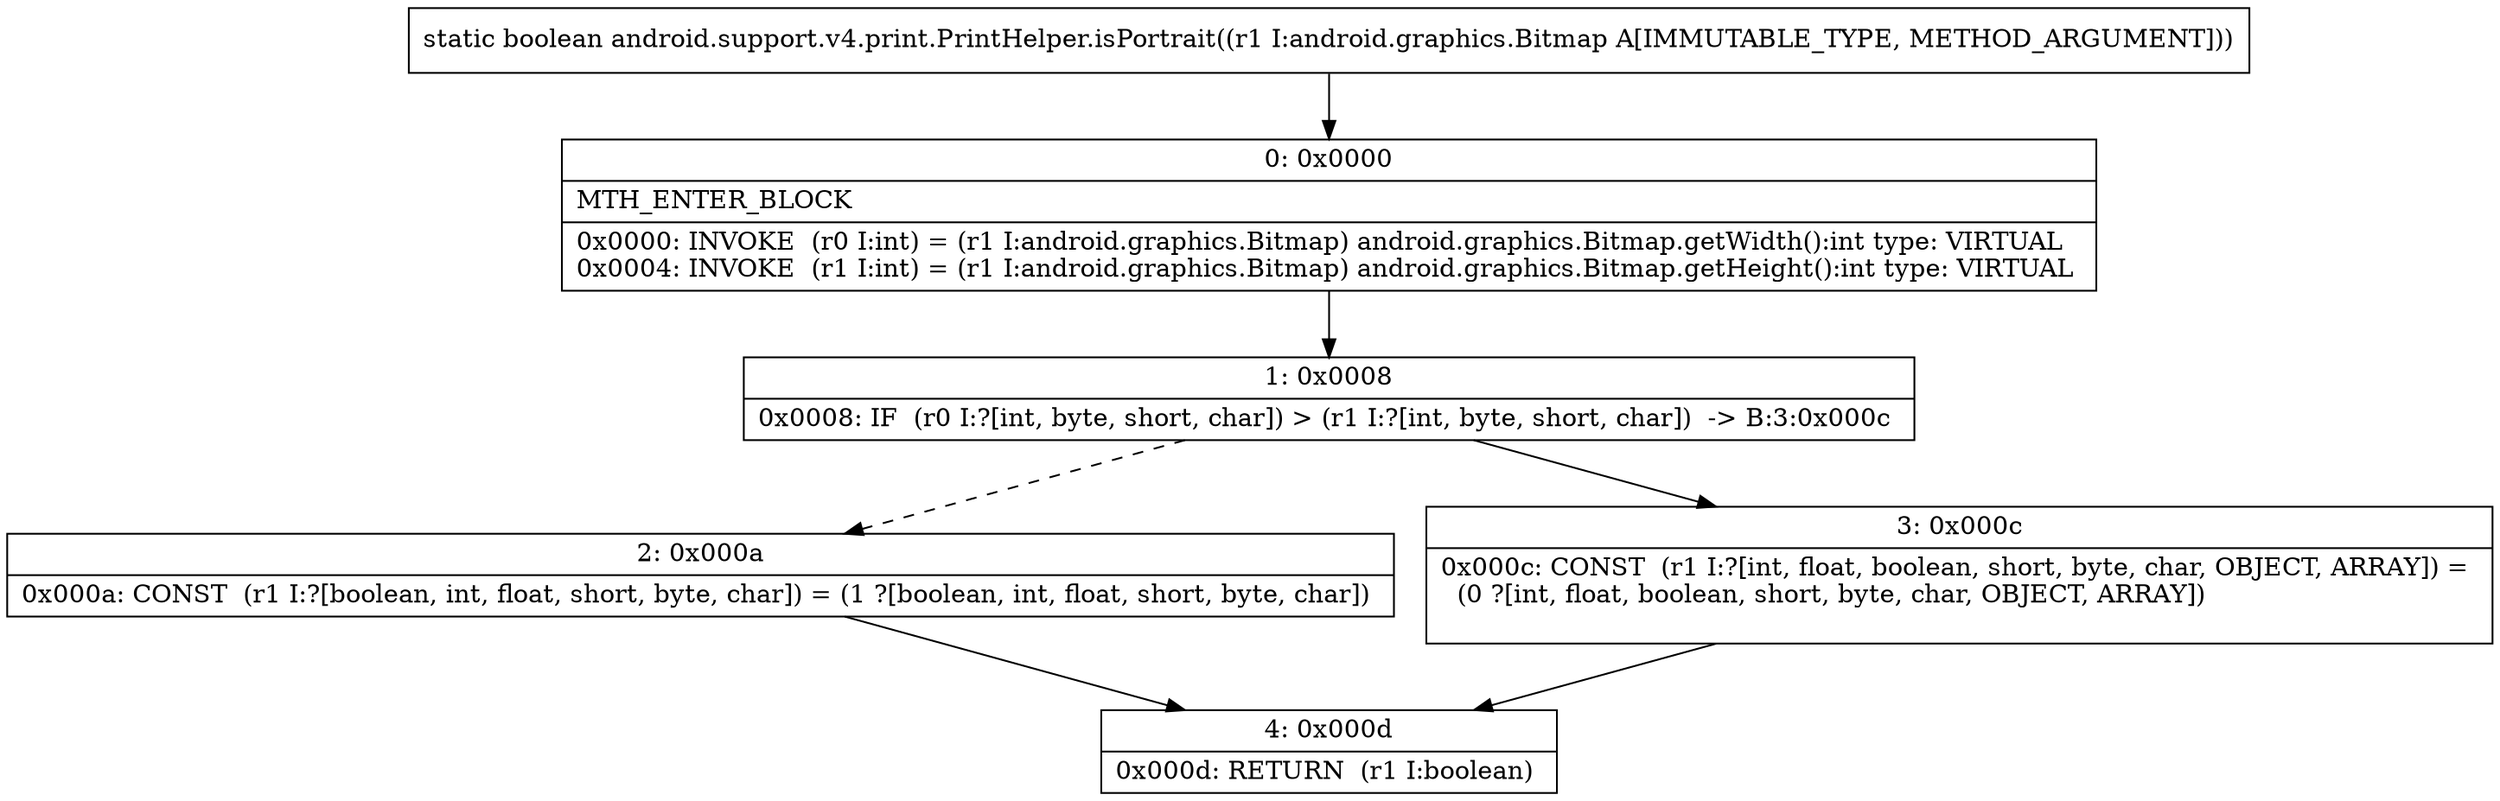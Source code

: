 digraph "CFG forandroid.support.v4.print.PrintHelper.isPortrait(Landroid\/graphics\/Bitmap;)Z" {
Node_0 [shape=record,label="{0\:\ 0x0000|MTH_ENTER_BLOCK\l|0x0000: INVOKE  (r0 I:int) = (r1 I:android.graphics.Bitmap) android.graphics.Bitmap.getWidth():int type: VIRTUAL \l0x0004: INVOKE  (r1 I:int) = (r1 I:android.graphics.Bitmap) android.graphics.Bitmap.getHeight():int type: VIRTUAL \l}"];
Node_1 [shape=record,label="{1\:\ 0x0008|0x0008: IF  (r0 I:?[int, byte, short, char]) \> (r1 I:?[int, byte, short, char])  \-\> B:3:0x000c \l}"];
Node_2 [shape=record,label="{2\:\ 0x000a|0x000a: CONST  (r1 I:?[boolean, int, float, short, byte, char]) = (1 ?[boolean, int, float, short, byte, char]) \l}"];
Node_3 [shape=record,label="{3\:\ 0x000c|0x000c: CONST  (r1 I:?[int, float, boolean, short, byte, char, OBJECT, ARRAY]) = \l  (0 ?[int, float, boolean, short, byte, char, OBJECT, ARRAY])\l \l}"];
Node_4 [shape=record,label="{4\:\ 0x000d|0x000d: RETURN  (r1 I:boolean) \l}"];
MethodNode[shape=record,label="{static boolean android.support.v4.print.PrintHelper.isPortrait((r1 I:android.graphics.Bitmap A[IMMUTABLE_TYPE, METHOD_ARGUMENT])) }"];
MethodNode -> Node_0;
Node_0 -> Node_1;
Node_1 -> Node_2[style=dashed];
Node_1 -> Node_3;
Node_2 -> Node_4;
Node_3 -> Node_4;
}


